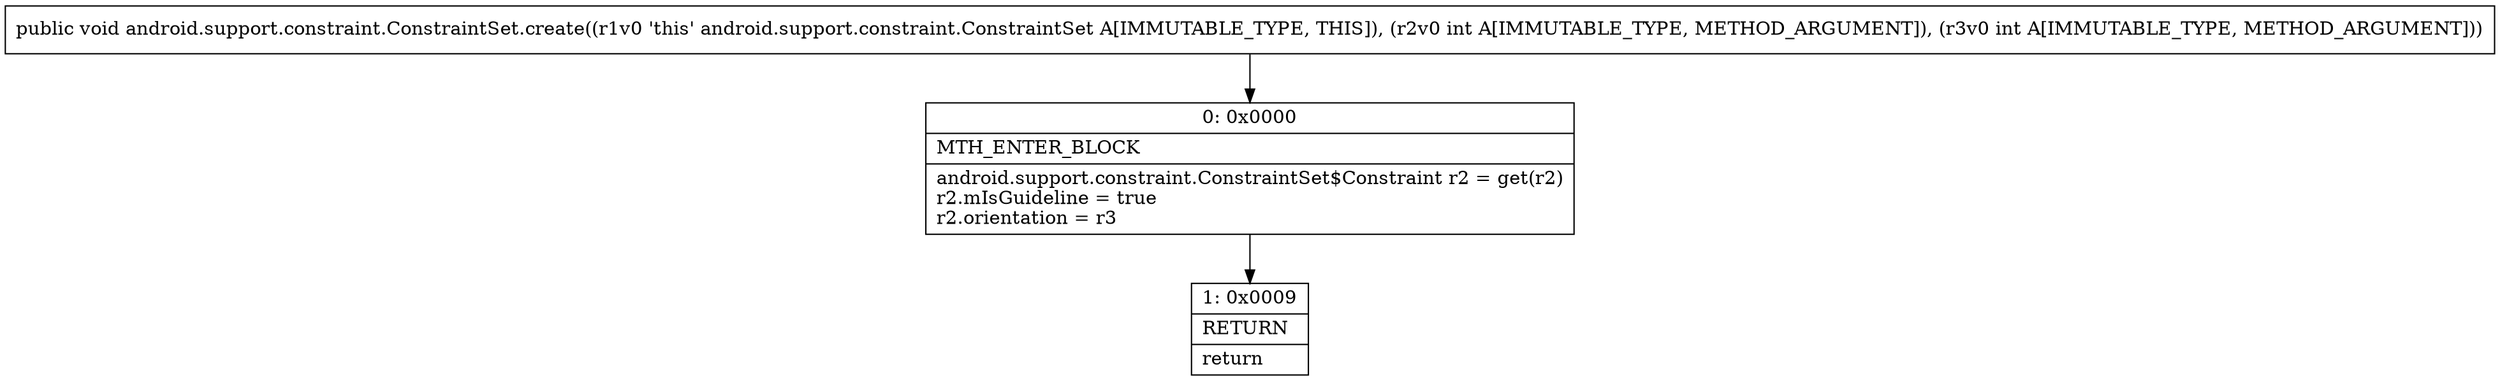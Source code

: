 digraph "CFG forandroid.support.constraint.ConstraintSet.create(II)V" {
Node_0 [shape=record,label="{0\:\ 0x0000|MTH_ENTER_BLOCK\l|android.support.constraint.ConstraintSet$Constraint r2 = get(r2)\lr2.mIsGuideline = true\lr2.orientation = r3\l}"];
Node_1 [shape=record,label="{1\:\ 0x0009|RETURN\l|return\l}"];
MethodNode[shape=record,label="{public void android.support.constraint.ConstraintSet.create((r1v0 'this' android.support.constraint.ConstraintSet A[IMMUTABLE_TYPE, THIS]), (r2v0 int A[IMMUTABLE_TYPE, METHOD_ARGUMENT]), (r3v0 int A[IMMUTABLE_TYPE, METHOD_ARGUMENT])) }"];
MethodNode -> Node_0;
Node_0 -> Node_1;
}

